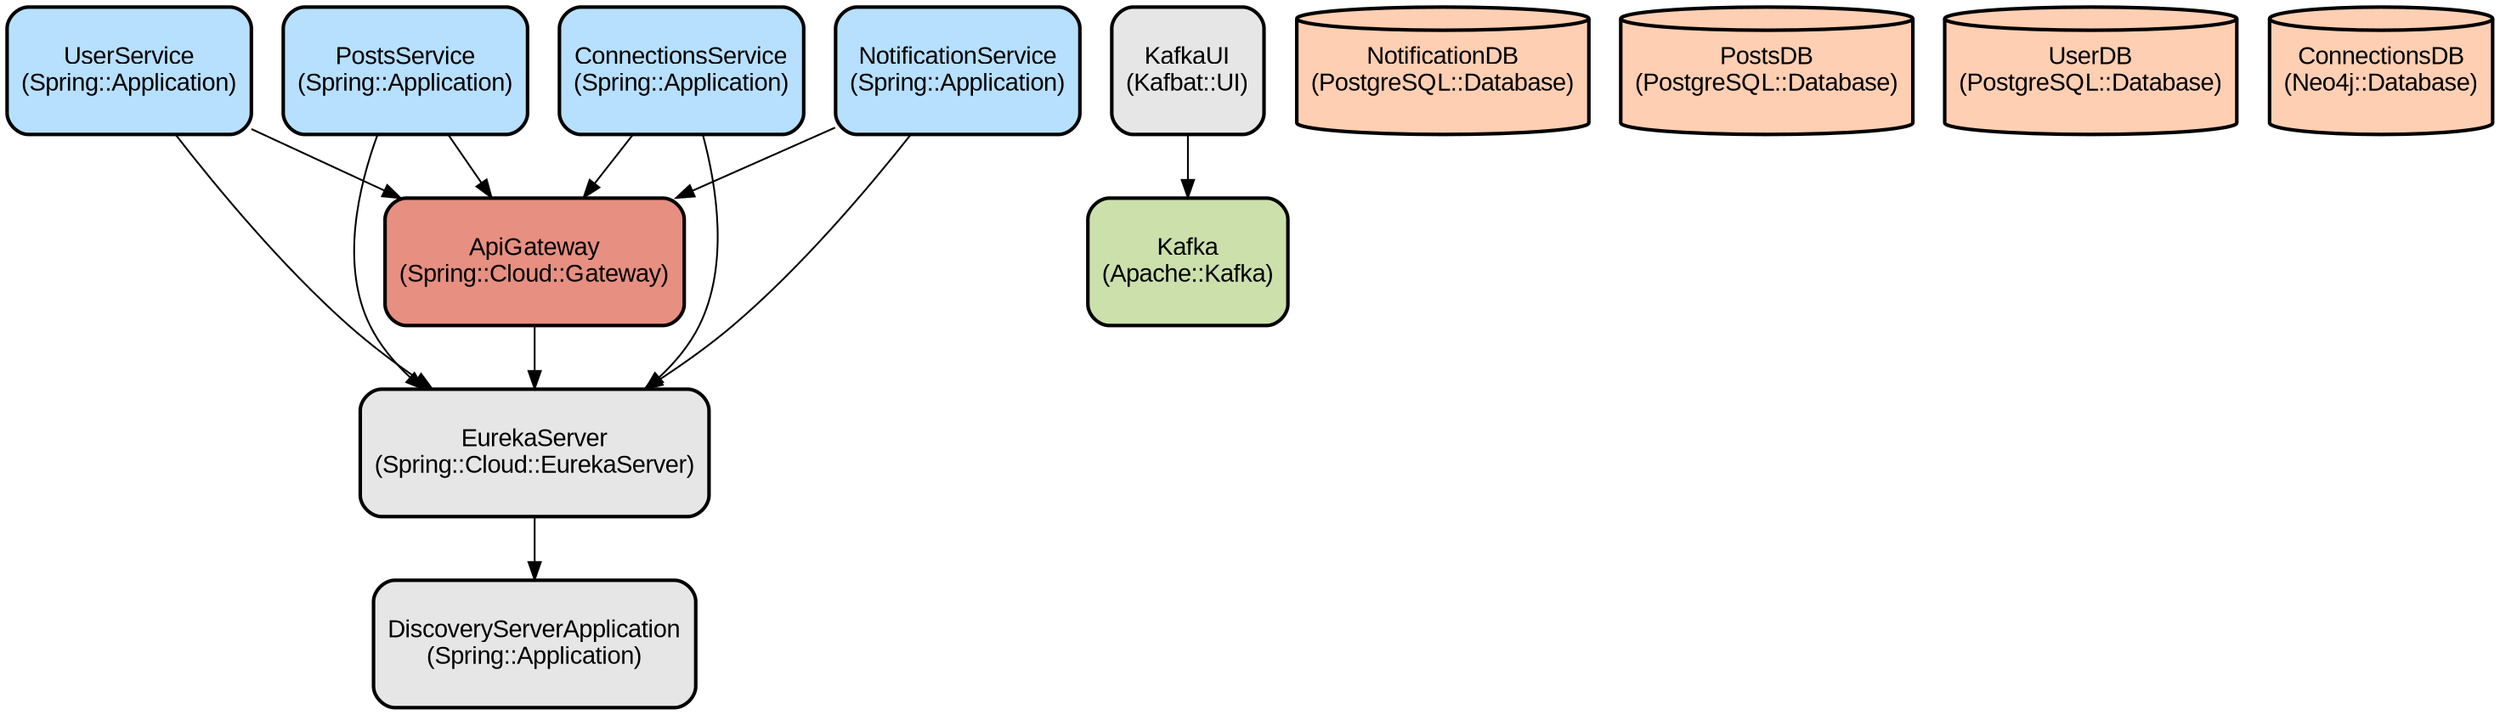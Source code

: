digraph INFRA {
  node [ color = "black", fillcolor = "#E6E6E6", height =1, style = "filled,bold,rounded", fontname = "Arial" ];
  "DiscoveryServerApplication" [ label = "DiscoveryServerApplication
(Spring::Application)", shape =rectangle ];
  "EurekaServer" [ label = "EurekaServer
(Spring::Cloud::EurekaServer)", shape =rectangle ];
  "ApiGateway" [ label = "ApiGateway
(Spring::Cloud::Gateway)", shape =rectangle, fillcolor = "#E78F81" ];
  "UserService" [ label = "UserService
(Spring::Application)", shape =rectangle, fillcolor = "#B7E0FF" ];
  "PostsService" [ label = "PostsService
(Spring::Application)", shape =rectangle, fillcolor = "#B7E0FF" ];
  "ConnectionsService" [ label = "ConnectionsService
(Spring::Application)", shape =rectangle, fillcolor = "#B7E0FF" ];
  "NotificationService" [ label = "NotificationService
(Spring::Application)", shape =rectangle, fillcolor = "#B7E0FF" ];
  "Kafka" [ label = "Kafka
(Apache::Kafka)", shape =rectangle, fillcolor = "#CCE0AC" ];
  "KafkaUI" [ label = "KafkaUI
(Kafbat::UI)", shape =rectangle ];
  "NotificationDB" [ label = "NotificationDB
(PostgreSQL::Database)", shape =cylinder, fillcolor = "#FFCFB3" ];
  "PostsDB" [ label = "PostsDB
(PostgreSQL::Database)", shape =cylinder, fillcolor = "#FFCFB3" ];
  "UserDB" [ label = "UserDB
(PostgreSQL::Database)", shape =cylinder, fillcolor = "#FFCFB3" ];
  "ConnectionsDB" [ label = "ConnectionsDB
(Neo4j::Database)", shape =cylinder, fillcolor = "#FFCFB3" ];
  "EurekaServer" -> "DiscoveryServerApplication";
  "ApiGateway" -> "EurekaServer";
  "UserService" -> "ApiGateway";
  "UserService" -> "EurekaServer";
  "PostsService" -> "ApiGateway";
  "PostsService" -> "EurekaServer";
  "ConnectionsService" -> "ApiGateway";
  "ConnectionsService" -> "EurekaServer";
  "NotificationService" -> "ApiGateway";
  "NotificationService" -> "EurekaServer";
  "KafkaUI" -> "Kafka";
}
